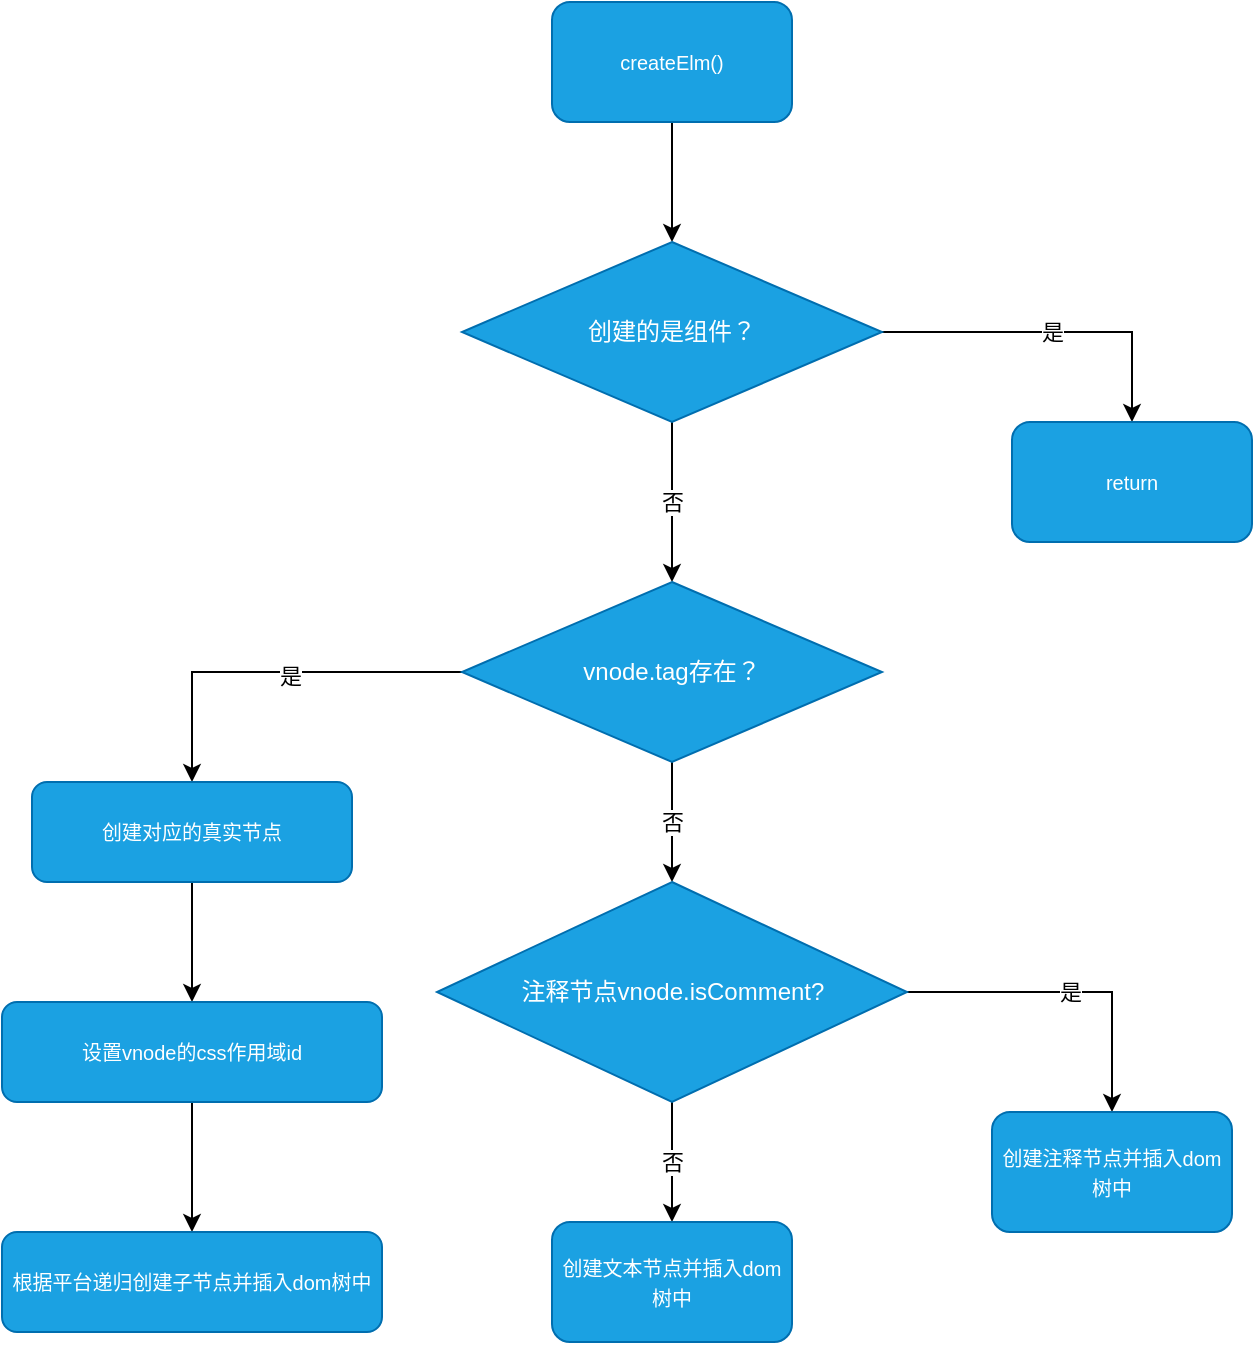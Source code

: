 <mxfile version="14.7.1" type="github">
  <diagram id="FidA5rtMaEuHakvp3DpI" name="第 1 页">
    <mxGraphModel dx="1058" dy="566" grid="1" gridSize="10" guides="1" tooltips="1" connect="1" arrows="1" fold="1" page="1" pageScale="1" pageWidth="1527" pageHeight="2069" math="0" shadow="0">
      <root>
        <mxCell id="0" />
        <mxCell id="1" parent="0" />
        <mxCell id="J5X1WJUnz-qk2yLgHpV0-3" style="edgeStyle=orthogonalEdgeStyle;rounded=0;orthogonalLoop=1;jettySize=auto;html=1;entryX=0.5;entryY=0;entryDx=0;entryDy=0;" edge="1" parent="1" source="J5X1WJUnz-qk2yLgHpV0-1" target="J5X1WJUnz-qk2yLgHpV0-4">
          <mxGeometry relative="1" as="geometry">
            <mxPoint x="450" y="280" as="targetPoint" />
          </mxGeometry>
        </mxCell>
        <mxCell id="J5X1WJUnz-qk2yLgHpV0-1" value="&lt;font size=&quot;1&quot;&gt;createElm()&lt;/font&gt;" style="rounded=1;whiteSpace=wrap;html=1;fillColor=#1ba1e2;strokeColor=#006EAF;fontColor=#ffffff;" vertex="1" parent="1">
          <mxGeometry x="390" y="200" width="120" height="60" as="geometry" />
        </mxCell>
        <mxCell id="J5X1WJUnz-qk2yLgHpV0-7" value="是" style="edgeStyle=orthogonalEdgeStyle;rounded=0;orthogonalLoop=1;jettySize=auto;html=1;entryX=0.5;entryY=0;entryDx=0;entryDy=0;" edge="1" parent="1" source="J5X1WJUnz-qk2yLgHpV0-4" target="J5X1WJUnz-qk2yLgHpV0-5">
          <mxGeometry relative="1" as="geometry" />
        </mxCell>
        <mxCell id="J5X1WJUnz-qk2yLgHpV0-8" value="否" style="edgeStyle=orthogonalEdgeStyle;rounded=0;orthogonalLoop=1;jettySize=auto;html=1;entryX=0.5;entryY=0;entryDx=0;entryDy=0;" edge="1" parent="1" source="J5X1WJUnz-qk2yLgHpV0-4" target="J5X1WJUnz-qk2yLgHpV0-9">
          <mxGeometry relative="1" as="geometry">
            <mxPoint x="450" y="460" as="targetPoint" />
          </mxGeometry>
        </mxCell>
        <mxCell id="J5X1WJUnz-qk2yLgHpV0-4" value="创建的是组件？" style="rhombus;whiteSpace=wrap;html=1;fillColor=#1ba1e2;strokeColor=#006EAF;fontColor=#ffffff;" vertex="1" parent="1">
          <mxGeometry x="345" y="320" width="210" height="90" as="geometry" />
        </mxCell>
        <mxCell id="J5X1WJUnz-qk2yLgHpV0-5" value="&lt;font size=&quot;1&quot;&gt;return&lt;/font&gt;" style="rounded=1;whiteSpace=wrap;html=1;fillColor=#1ba1e2;strokeColor=#006EAF;fontColor=#ffffff;" vertex="1" parent="1">
          <mxGeometry x="620" y="410" width="120" height="60" as="geometry" />
        </mxCell>
        <mxCell id="J5X1WJUnz-qk2yLgHpV0-12" value="否" style="edgeStyle=orthogonalEdgeStyle;rounded=0;orthogonalLoop=1;jettySize=auto;html=1;entryX=0.5;entryY=0;entryDx=0;entryDy=0;" edge="1" parent="1" source="J5X1WJUnz-qk2yLgHpV0-9" target="J5X1WJUnz-qk2yLgHpV0-10">
          <mxGeometry relative="1" as="geometry" />
        </mxCell>
        <mxCell id="J5X1WJUnz-qk2yLgHpV0-17" style="edgeStyle=orthogonalEdgeStyle;rounded=0;orthogonalLoop=1;jettySize=auto;html=1;entryX=0.5;entryY=0;entryDx=0;entryDy=0;" edge="1" parent="1" source="J5X1WJUnz-qk2yLgHpV0-9" target="J5X1WJUnz-qk2yLgHpV0-11">
          <mxGeometry relative="1" as="geometry" />
        </mxCell>
        <mxCell id="J5X1WJUnz-qk2yLgHpV0-18" value="是" style="edgeLabel;html=1;align=center;verticalAlign=middle;resizable=0;points=[];" vertex="1" connectable="0" parent="J5X1WJUnz-qk2yLgHpV0-17">
          <mxGeometry x="-0.095" y="2" relative="1" as="geometry">
            <mxPoint as="offset" />
          </mxGeometry>
        </mxCell>
        <mxCell id="J5X1WJUnz-qk2yLgHpV0-9" value="vnode.tag存在？" style="rhombus;whiteSpace=wrap;html=1;fillColor=#1ba1e2;strokeColor=#006EAF;fontColor=#ffffff;" vertex="1" parent="1">
          <mxGeometry x="345" y="490" width="210" height="90" as="geometry" />
        </mxCell>
        <mxCell id="J5X1WJUnz-qk2yLgHpV0-14" value="否" style="edgeStyle=orthogonalEdgeStyle;rounded=0;orthogonalLoop=1;jettySize=auto;html=1;entryX=0.5;entryY=0;entryDx=0;entryDy=0;" edge="1" parent="1" source="J5X1WJUnz-qk2yLgHpV0-10" target="J5X1WJUnz-qk2yLgHpV0-13">
          <mxGeometry relative="1" as="geometry" />
        </mxCell>
        <mxCell id="J5X1WJUnz-qk2yLgHpV0-16" value="是" style="edgeStyle=orthogonalEdgeStyle;rounded=0;orthogonalLoop=1;jettySize=auto;html=1;" edge="1" parent="1" source="J5X1WJUnz-qk2yLgHpV0-10" target="J5X1WJUnz-qk2yLgHpV0-15">
          <mxGeometry relative="1" as="geometry" />
        </mxCell>
        <mxCell id="J5X1WJUnz-qk2yLgHpV0-10" value="注释节点vnode.isComment?" style="rhombus;whiteSpace=wrap;html=1;fillColor=#1ba1e2;strokeColor=#006EAF;fontColor=#ffffff;" vertex="1" parent="1">
          <mxGeometry x="332.5" y="640" width="235" height="110" as="geometry" />
        </mxCell>
        <mxCell id="J5X1WJUnz-qk2yLgHpV0-20" style="edgeStyle=orthogonalEdgeStyle;rounded=0;orthogonalLoop=1;jettySize=auto;html=1;entryX=0.5;entryY=0;entryDx=0;entryDy=0;" edge="1" parent="1" source="J5X1WJUnz-qk2yLgHpV0-11" target="J5X1WJUnz-qk2yLgHpV0-19">
          <mxGeometry relative="1" as="geometry" />
        </mxCell>
        <mxCell id="J5X1WJUnz-qk2yLgHpV0-11" value="&lt;font size=&quot;1&quot;&gt;创建对应的真实节点&lt;/font&gt;" style="rounded=1;whiteSpace=wrap;html=1;fillColor=#1ba1e2;strokeColor=#006EAF;fontColor=#ffffff;" vertex="1" parent="1">
          <mxGeometry x="130" y="590" width="160" height="50" as="geometry" />
        </mxCell>
        <mxCell id="J5X1WJUnz-qk2yLgHpV0-13" value="&lt;font size=&quot;1&quot;&gt;创建文本节点并插入dom树中&lt;/font&gt;" style="rounded=1;whiteSpace=wrap;html=1;fillColor=#1ba1e2;strokeColor=#006EAF;fontColor=#ffffff;" vertex="1" parent="1">
          <mxGeometry x="390" y="810" width="120" height="60" as="geometry" />
        </mxCell>
        <mxCell id="J5X1WJUnz-qk2yLgHpV0-15" value="&lt;font size=&quot;1&quot;&gt;创建注释节点并插入dom树中&lt;/font&gt;" style="rounded=1;whiteSpace=wrap;html=1;fillColor=#1ba1e2;strokeColor=#006EAF;fontColor=#ffffff;" vertex="1" parent="1">
          <mxGeometry x="610" y="755" width="120" height="60" as="geometry" />
        </mxCell>
        <mxCell id="J5X1WJUnz-qk2yLgHpV0-22" style="edgeStyle=orthogonalEdgeStyle;rounded=0;orthogonalLoop=1;jettySize=auto;html=1;entryX=0.5;entryY=0;entryDx=0;entryDy=0;" edge="1" parent="1" source="J5X1WJUnz-qk2yLgHpV0-19" target="J5X1WJUnz-qk2yLgHpV0-21">
          <mxGeometry relative="1" as="geometry" />
        </mxCell>
        <mxCell id="J5X1WJUnz-qk2yLgHpV0-19" value="&lt;font size=&quot;1&quot;&gt;设置vnode的css作用域id&lt;/font&gt;" style="rounded=1;whiteSpace=wrap;html=1;fillColor=#1ba1e2;strokeColor=#006EAF;fontColor=#ffffff;" vertex="1" parent="1">
          <mxGeometry x="115" y="700" width="190" height="50" as="geometry" />
        </mxCell>
        <mxCell id="J5X1WJUnz-qk2yLgHpV0-21" value="&lt;font size=&quot;1&quot;&gt;根据平台递归创建子节点并插入dom树中&lt;/font&gt;" style="rounded=1;whiteSpace=wrap;html=1;fillColor=#1ba1e2;strokeColor=#006EAF;fontColor=#ffffff;" vertex="1" parent="1">
          <mxGeometry x="115" y="815" width="190" height="50" as="geometry" />
        </mxCell>
      </root>
    </mxGraphModel>
  </diagram>
</mxfile>
